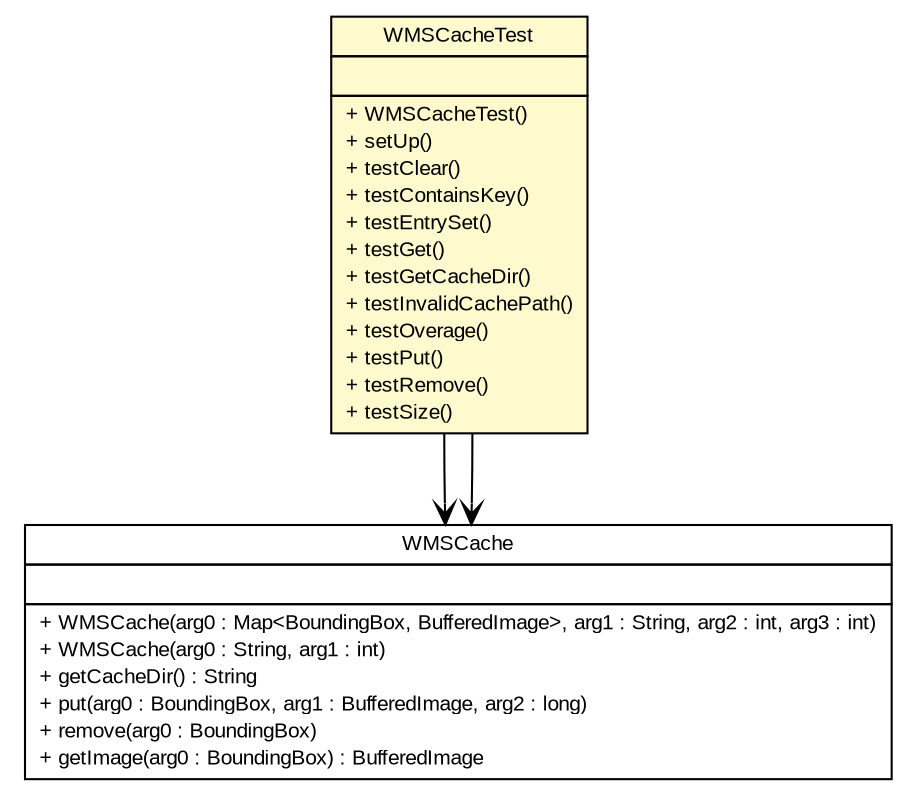 #!/usr/local/bin/dot
#
# Class diagram 
# Generated by UMLGraph version R5_6 (http://www.umlgraph.org/)
#

digraph G {
	edge [fontname="arial",fontsize=10,labelfontname="arial",labelfontsize=10];
	node [fontname="arial",fontsize=10,shape=plaintext];
	nodesep=0.25;
	ranksep=0.5;
	// nl.mineleni.cbsviewer.servlet.wms.cache.WMSCacheTest
	c425 [label=<<table title="nl.mineleni.cbsviewer.servlet.wms.cache.WMSCacheTest" border="0" cellborder="1" cellspacing="0" cellpadding="2" port="p" bgcolor="lemonChiffon" href="./WMSCacheTest.html">
		<tr><td><table border="0" cellspacing="0" cellpadding="1">
<tr><td align="center" balign="center"> WMSCacheTest </td></tr>
		</table></td></tr>
		<tr><td><table border="0" cellspacing="0" cellpadding="1">
<tr><td align="left" balign="left">  </td></tr>
		</table></td></tr>
		<tr><td><table border="0" cellspacing="0" cellpadding="1">
<tr><td align="left" balign="left"> + WMSCacheTest() </td></tr>
<tr><td align="left" balign="left"> + setUp() </td></tr>
<tr><td align="left" balign="left"> + testClear() </td></tr>
<tr><td align="left" balign="left"> + testContainsKey() </td></tr>
<tr><td align="left" balign="left"> + testEntrySet() </td></tr>
<tr><td align="left" balign="left"> + testGet() </td></tr>
<tr><td align="left" balign="left"> + testGetCacheDir() </td></tr>
<tr><td align="left" balign="left"> + testInvalidCachePath() </td></tr>
<tr><td align="left" balign="left"> + testOverage() </td></tr>
<tr><td align="left" balign="left"> + testPut() </td></tr>
<tr><td align="left" balign="left"> + testRemove() </td></tr>
<tr><td align="left" balign="left"> + testSize() </td></tr>
		</table></td></tr>
		</table>>, URL="./WMSCacheTest.html", fontname="arial", fontcolor="black", fontsize=10.0];
	// nl.mineleni.cbsviewer.servlet.wms.cache.WMSCacheTest NAVASSOC nl.mineleni.cbsviewer.servlet.wms.cache.WMSCache
	c425:p -> c435:p [taillabel="", label="", headlabel="", fontname="arial", fontcolor="black", fontsize=10.0, color="black", arrowhead=open];
	// nl.mineleni.cbsviewer.servlet.wms.cache.WMSCacheTest NAVASSOC nl.mineleni.cbsviewer.servlet.wms.cache.WMSCache
	c425:p -> c435:p [taillabel="", label="", headlabel="", fontname="arial", fontcolor="black", fontsize=10.0, color="black", arrowhead=open];
	// nl.mineleni.cbsviewer.servlet.wms.cache.WMSCache
	c435 [label=<<table title="nl.mineleni.cbsviewer.servlet.wms.cache.WMSCache" border="0" cellborder="1" cellspacing="0" cellpadding="2" port="p">
		<tr><td><table border="0" cellspacing="0" cellpadding="1">
<tr><td align="center" balign="center"> WMSCache </td></tr>
		</table></td></tr>
		<tr><td><table border="0" cellspacing="0" cellpadding="1">
<tr><td align="left" balign="left">  </td></tr>
		</table></td></tr>
		<tr><td><table border="0" cellspacing="0" cellpadding="1">
<tr><td align="left" balign="left"> + WMSCache(arg0 : Map&lt;BoundingBox, BufferedImage&gt;, arg1 : String, arg2 : int, arg3 : int) </td></tr>
<tr><td align="left" balign="left"> + WMSCache(arg0 : String, arg1 : int) </td></tr>
<tr><td align="left" balign="left"> + getCacheDir() : String </td></tr>
<tr><td align="left" balign="left"> + put(arg0 : BoundingBox, arg1 : BufferedImage, arg2 : long) </td></tr>
<tr><td align="left" balign="left"> + remove(arg0 : BoundingBox) </td></tr>
<tr><td align="left" balign="left"> + getImage(arg0 : BoundingBox) : BufferedImage </td></tr>
		</table></td></tr>
		</table>>, URL="null", fontname="arial", fontcolor="black", fontsize=10.0];
}

